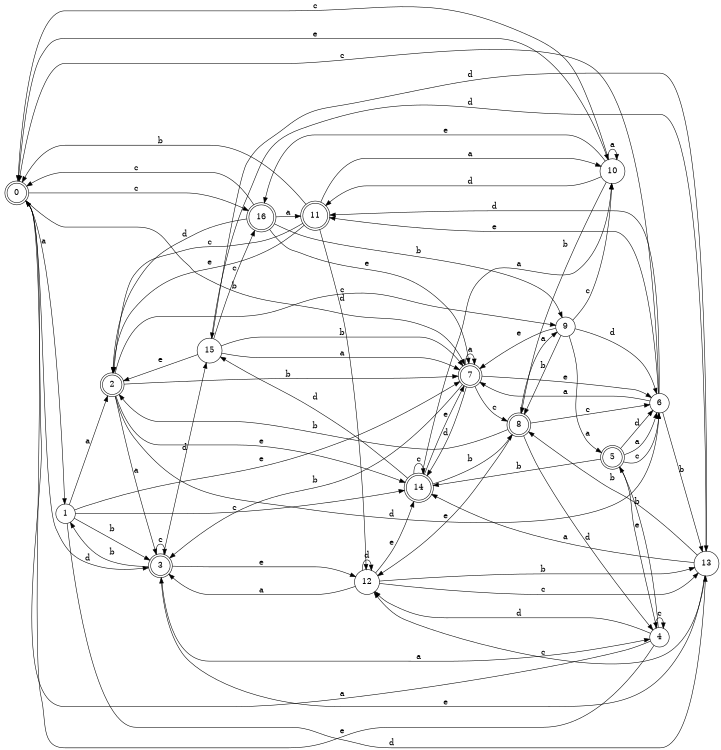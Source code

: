 digraph n14_6 {
__start0 [label="" shape="none"];

rankdir=LR;
size="8,5";

s0 [style="rounded,filled", color="black", fillcolor="white" shape="doublecircle", label="0"];
s1 [style="filled", color="black", fillcolor="white" shape="circle", label="1"];
s2 [style="rounded,filled", color="black", fillcolor="white" shape="doublecircle", label="2"];
s3 [style="rounded,filled", color="black", fillcolor="white" shape="doublecircle", label="3"];
s4 [style="filled", color="black", fillcolor="white" shape="circle", label="4"];
s5 [style="rounded,filled", color="black", fillcolor="white" shape="doublecircle", label="5"];
s6 [style="filled", color="black", fillcolor="white" shape="circle", label="6"];
s7 [style="rounded,filled", color="black", fillcolor="white" shape="doublecircle", label="7"];
s8 [style="rounded,filled", color="black", fillcolor="white" shape="doublecircle", label="8"];
s9 [style="filled", color="black", fillcolor="white" shape="circle", label="9"];
s10 [style="filled", color="black", fillcolor="white" shape="circle", label="10"];
s11 [style="rounded,filled", color="black", fillcolor="white" shape="doublecircle", label="11"];
s12 [style="filled", color="black", fillcolor="white" shape="circle", label="12"];
s13 [style="filled", color="black", fillcolor="white" shape="circle", label="13"];
s14 [style="rounded,filled", color="black", fillcolor="white" shape="doublecircle", label="14"];
s15 [style="filled", color="black", fillcolor="white" shape="circle", label="15"];
s16 [style="rounded,filled", color="black", fillcolor="white" shape="doublecircle", label="16"];
s0 -> s1 [label="a"];
s0 -> s7 [label="b"];
s0 -> s16 [label="c"];
s0 -> s3 [label="d"];
s0 -> s10 [label="e"];
s1 -> s2 [label="a"];
s1 -> s3 [label="b"];
s1 -> s14 [label="c"];
s1 -> s13 [label="d"];
s1 -> s7 [label="e"];
s2 -> s3 [label="a"];
s2 -> s7 [label="b"];
s2 -> s9 [label="c"];
s2 -> s6 [label="d"];
s2 -> s14 [label="e"];
s3 -> s4 [label="a"];
s3 -> s1 [label="b"];
s3 -> s3 [label="c"];
s3 -> s15 [label="d"];
s3 -> s12 [label="e"];
s4 -> s0 [label="a"];
s4 -> s5 [label="b"];
s4 -> s4 [label="c"];
s4 -> s12 [label="d"];
s4 -> s0 [label="e"];
s5 -> s6 [label="a"];
s5 -> s14 [label="b"];
s5 -> s6 [label="c"];
s5 -> s6 [label="d"];
s5 -> s4 [label="e"];
s6 -> s7 [label="a"];
s6 -> s13 [label="b"];
s6 -> s0 [label="c"];
s6 -> s11 [label="d"];
s6 -> s11 [label="e"];
s7 -> s7 [label="a"];
s7 -> s3 [label="b"];
s7 -> s8 [label="c"];
s7 -> s14 [label="d"];
s7 -> s6 [label="e"];
s8 -> s9 [label="a"];
s8 -> s2 [label="b"];
s8 -> s6 [label="c"];
s8 -> s4 [label="d"];
s8 -> s12 [label="e"];
s9 -> s5 [label="a"];
s9 -> s8 [label="b"];
s9 -> s10 [label="c"];
s9 -> s6 [label="d"];
s9 -> s7 [label="e"];
s10 -> s10 [label="a"];
s10 -> s8 [label="b"];
s10 -> s0 [label="c"];
s10 -> s11 [label="d"];
s10 -> s16 [label="e"];
s11 -> s10 [label="a"];
s11 -> s0 [label="b"];
s11 -> s2 [label="c"];
s11 -> s12 [label="d"];
s11 -> s2 [label="e"];
s12 -> s3 [label="a"];
s12 -> s13 [label="b"];
s12 -> s13 [label="c"];
s12 -> s12 [label="d"];
s12 -> s14 [label="e"];
s13 -> s14 [label="a"];
s13 -> s8 [label="b"];
s13 -> s12 [label="c"];
s13 -> s15 [label="d"];
s13 -> s3 [label="e"];
s14 -> s10 [label="a"];
s14 -> s8 [label="b"];
s14 -> s14 [label="c"];
s14 -> s15 [label="d"];
s14 -> s7 [label="e"];
s15 -> s7 [label="a"];
s15 -> s7 [label="b"];
s15 -> s16 [label="c"];
s15 -> s13 [label="d"];
s15 -> s2 [label="e"];
s16 -> s11 [label="a"];
s16 -> s9 [label="b"];
s16 -> s0 [label="c"];
s16 -> s2 [label="d"];
s16 -> s7 [label="e"];

}
